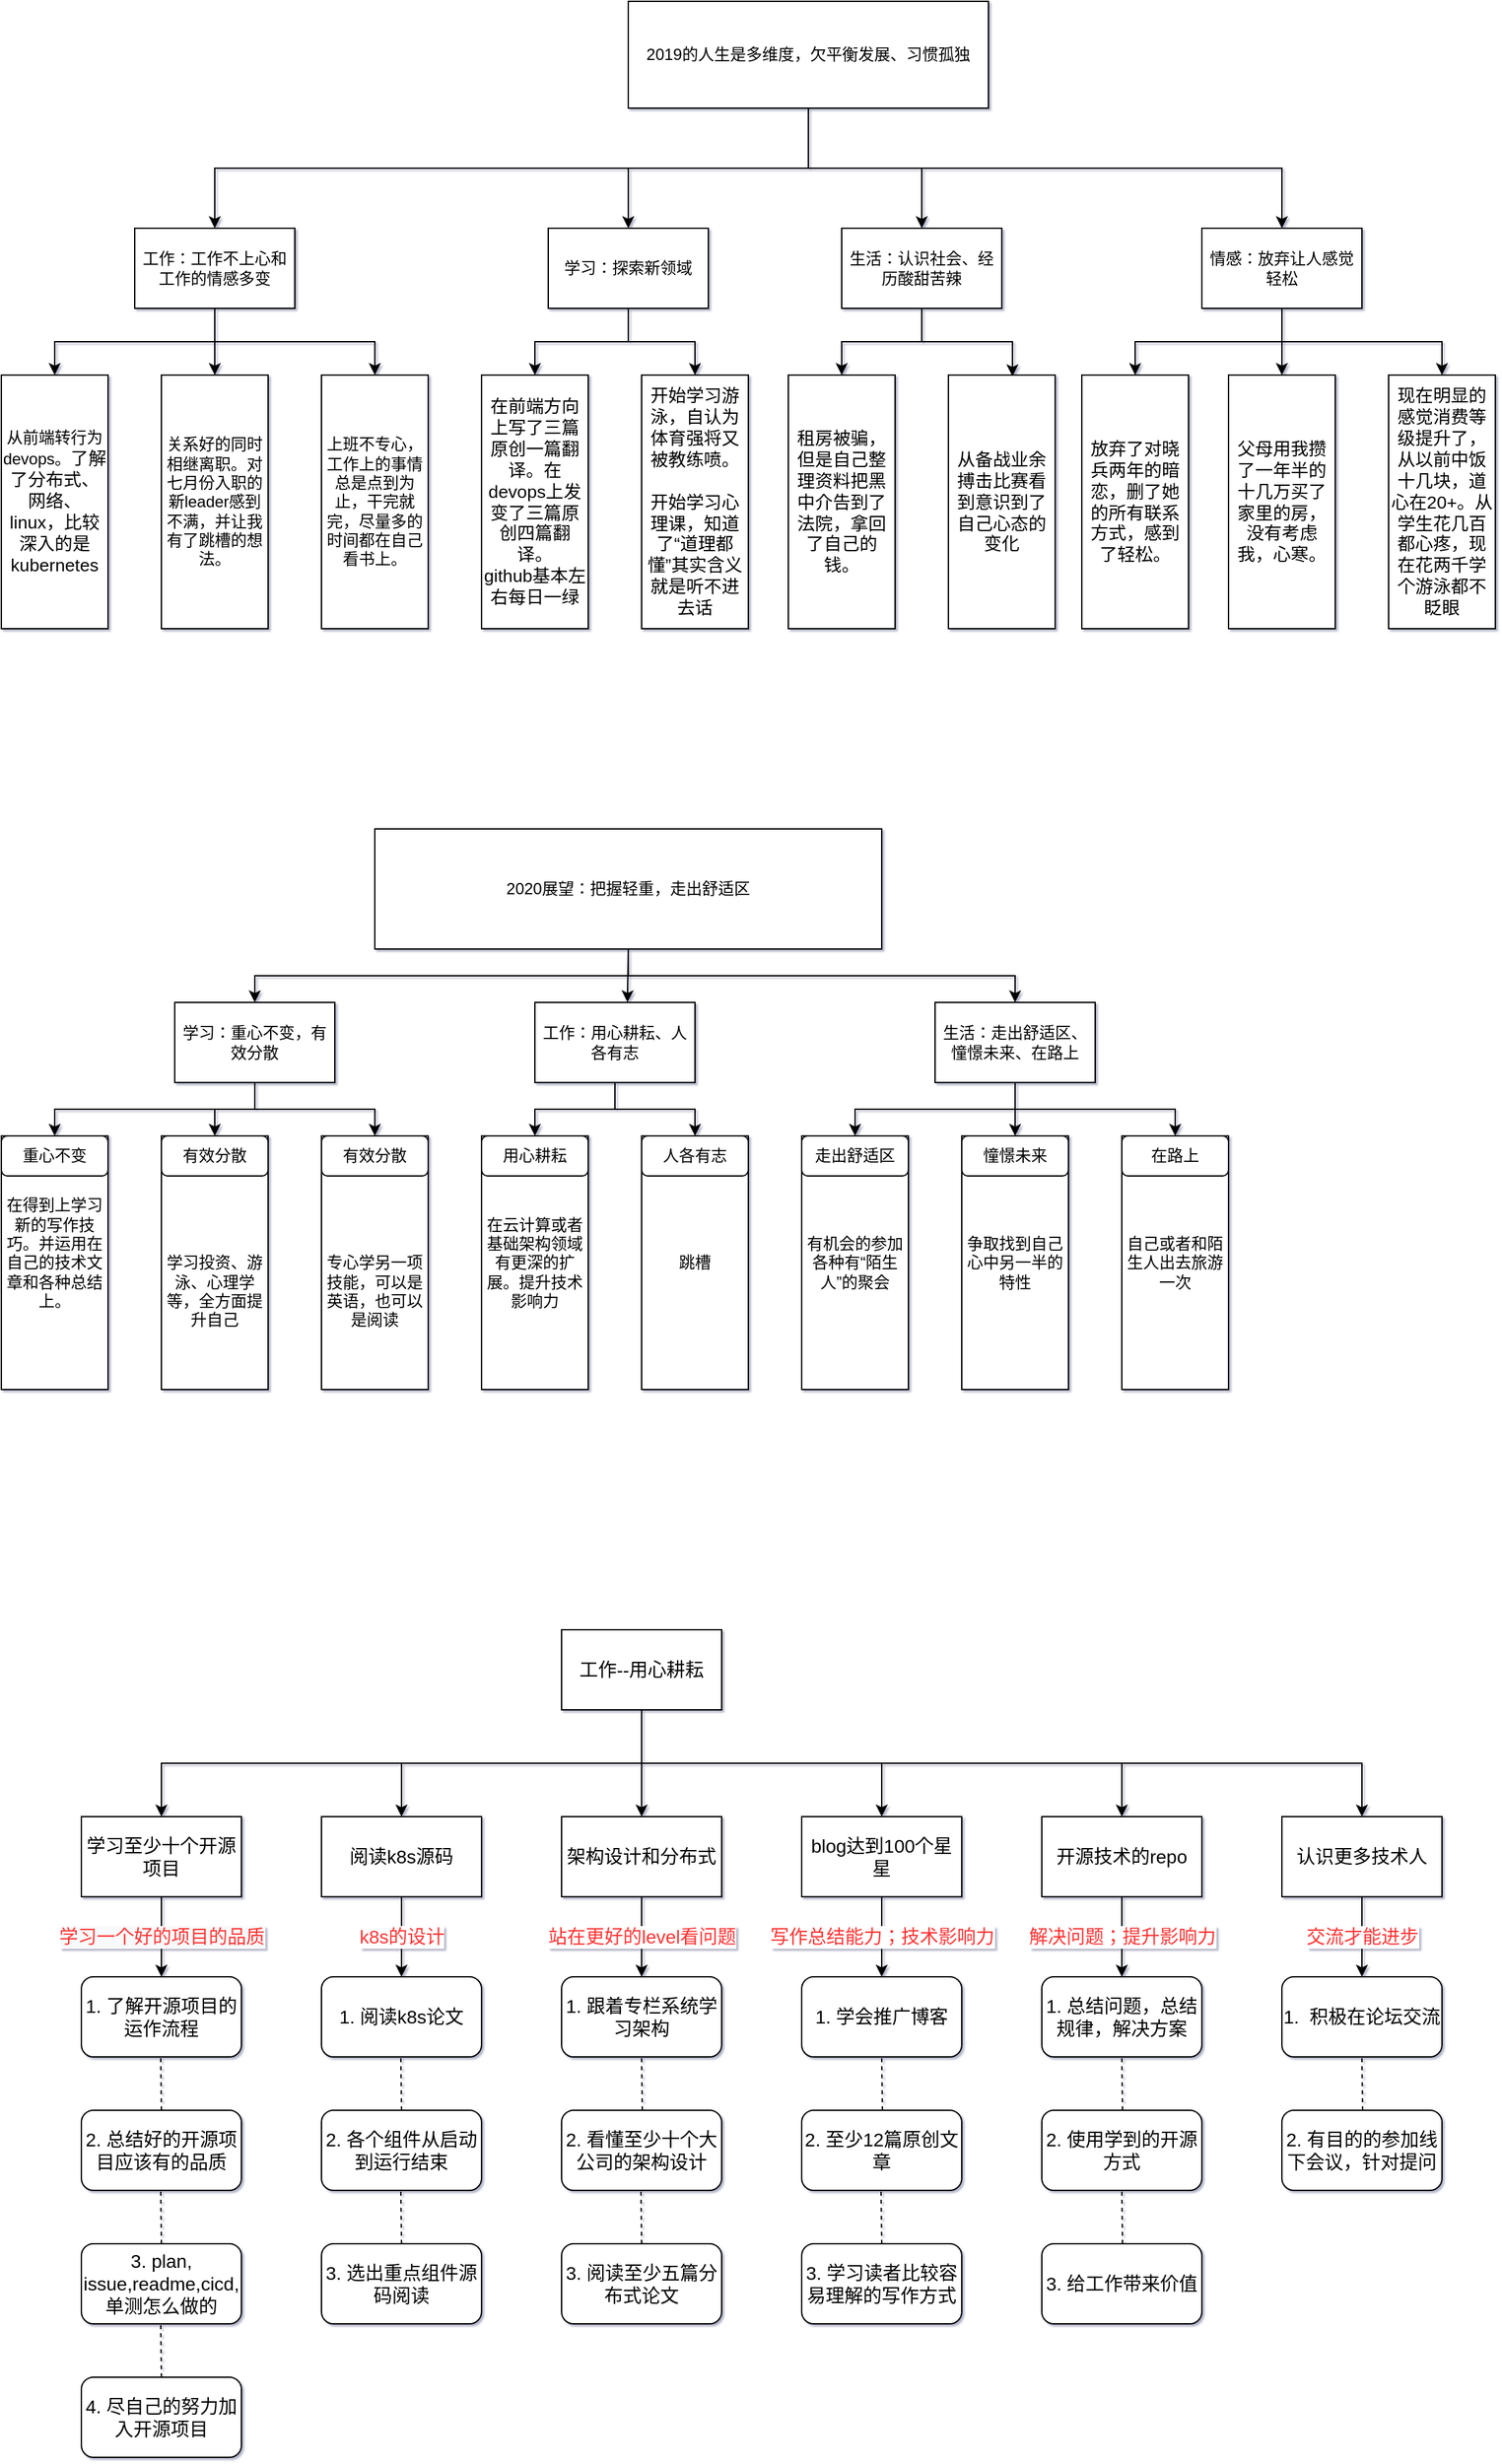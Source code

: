 <mxfile version="12.5.1" type="github">
  <diagram id="yfRqVsXLEQVJtWVrE4aE" name="第 1 页">
    <mxGraphModel dx="1506" dy="702" grid="0" gridSize="10" guides="1" tooltips="1" connect="1" arrows="1" fold="1" page="0" pageScale="1" pageWidth="827" pageHeight="1169" background="none" math="0" shadow="1">
      <root>
        <mxCell id="0"/>
        <mxCell id="1" parent="0"/>
        <mxCell id="6dMx5kK0GIaUFnze7Xp3-11" style="edgeStyle=orthogonalEdgeStyle;rounded=0;orthogonalLoop=1;jettySize=auto;html=1;exitX=0.5;exitY=1;exitDx=0;exitDy=0;" parent="1" source="6dMx5kK0GIaUFnze7Xp3-1" target="6dMx5kK0GIaUFnze7Xp3-3" edge="1">
          <mxGeometry relative="1" as="geometry"/>
        </mxCell>
        <mxCell id="6dMx5kK0GIaUFnze7Xp3-12" style="edgeStyle=orthogonalEdgeStyle;rounded=0;orthogonalLoop=1;jettySize=auto;html=1;exitX=0.5;exitY=1;exitDx=0;exitDy=0;entryX=0.5;entryY=0;entryDx=0;entryDy=0;" parent="1" source="6dMx5kK0GIaUFnze7Xp3-1" target="6dMx5kK0GIaUFnze7Xp3-4" edge="1">
          <mxGeometry relative="1" as="geometry"/>
        </mxCell>
        <mxCell id="6dMx5kK0GIaUFnze7Xp3-13" style="edgeStyle=orthogonalEdgeStyle;rounded=0;orthogonalLoop=1;jettySize=auto;html=1;exitX=0.5;exitY=1;exitDx=0;exitDy=0;entryX=0.5;entryY=0;entryDx=0;entryDy=0;" parent="1" source="6dMx5kK0GIaUFnze7Xp3-1" target="6dMx5kK0GIaUFnze7Xp3-5" edge="1">
          <mxGeometry relative="1" as="geometry"/>
        </mxCell>
        <mxCell id="6dMx5kK0GIaUFnze7Xp3-24" style="edgeStyle=orthogonalEdgeStyle;rounded=0;orthogonalLoop=1;jettySize=auto;html=1;exitX=0.5;exitY=1;exitDx=0;exitDy=0;" parent="1" source="6dMx5kK0GIaUFnze7Xp3-1" target="6dMx5kK0GIaUFnze7Xp3-2" edge="1">
          <mxGeometry relative="1" as="geometry"/>
        </mxCell>
        <mxCell id="6dMx5kK0GIaUFnze7Xp3-1" value="2019的人生是多维度，欠平衡发展、习惯孤独" style="rounded=0;whiteSpace=wrap;html=1;" parent="1" vertex="1">
          <mxGeometry x="270" y="80" width="270" height="80" as="geometry"/>
        </mxCell>
        <mxCell id="6dMx5kK0GIaUFnze7Xp3-25" style="edgeStyle=orthogonalEdgeStyle;rounded=0;orthogonalLoop=1;jettySize=auto;html=1;exitX=0.5;exitY=1;exitDx=0;exitDy=0;entryX=0.5;entryY=0;entryDx=0;entryDy=0;" parent="1" source="6dMx5kK0GIaUFnze7Xp3-2" target="6dMx5kK0GIaUFnze7Xp3-14" edge="1">
          <mxGeometry relative="1" as="geometry"/>
        </mxCell>
        <mxCell id="6dMx5kK0GIaUFnze7Xp3-26" style="edgeStyle=orthogonalEdgeStyle;rounded=0;orthogonalLoop=1;jettySize=auto;html=1;exitX=0.5;exitY=1;exitDx=0;exitDy=0;entryX=0.5;entryY=0;entryDx=0;entryDy=0;" parent="1" source="6dMx5kK0GIaUFnze7Xp3-2" target="6dMx5kK0GIaUFnze7Xp3-16" edge="1">
          <mxGeometry relative="1" as="geometry"/>
        </mxCell>
        <mxCell id="6dMx5kK0GIaUFnze7Xp3-27" style="edgeStyle=orthogonalEdgeStyle;rounded=0;orthogonalLoop=1;jettySize=auto;html=1;exitX=0.5;exitY=1;exitDx=0;exitDy=0;entryX=0.5;entryY=0;entryDx=0;entryDy=0;" parent="1" source="6dMx5kK0GIaUFnze7Xp3-2" target="6dMx5kK0GIaUFnze7Xp3-17" edge="1">
          <mxGeometry relative="1" as="geometry"/>
        </mxCell>
        <mxCell id="6dMx5kK0GIaUFnze7Xp3-2" value="工作：工作不上心和工作的情感多变" style="rounded=0;whiteSpace=wrap;html=1;" parent="1" vertex="1">
          <mxGeometry x="-100" y="250" width="120" height="60" as="geometry"/>
        </mxCell>
        <mxCell id="6dMx5kK0GIaUFnze7Xp3-28" style="edgeStyle=orthogonalEdgeStyle;rounded=0;orthogonalLoop=1;jettySize=auto;html=1;exitX=0.5;exitY=1;exitDx=0;exitDy=0;entryX=0.5;entryY=0;entryDx=0;entryDy=0;" parent="1" source="6dMx5kK0GIaUFnze7Xp3-3" target="6dMx5kK0GIaUFnze7Xp3-22" edge="1">
          <mxGeometry relative="1" as="geometry"/>
        </mxCell>
        <mxCell id="6dMx5kK0GIaUFnze7Xp3-29" style="edgeStyle=orthogonalEdgeStyle;rounded=0;orthogonalLoop=1;jettySize=auto;html=1;exitX=0.5;exitY=1;exitDx=0;exitDy=0;entryX=0.5;entryY=0;entryDx=0;entryDy=0;" parent="1" source="6dMx5kK0GIaUFnze7Xp3-3" target="6dMx5kK0GIaUFnze7Xp3-23" edge="1">
          <mxGeometry relative="1" as="geometry"/>
        </mxCell>
        <mxCell id="6dMx5kK0GIaUFnze7Xp3-3" value="学习：探索新领域" style="rounded=0;whiteSpace=wrap;html=1;" parent="1" vertex="1">
          <mxGeometry x="210" y="250" width="120" height="60" as="geometry"/>
        </mxCell>
        <mxCell id="6dMx5kK0GIaUFnze7Xp3-32" style="edgeStyle=orthogonalEdgeStyle;rounded=0;orthogonalLoop=1;jettySize=auto;html=1;exitX=0.5;exitY=1;exitDx=0;exitDy=0;entryX=0.5;entryY=0;entryDx=0;entryDy=0;" parent="1" source="6dMx5kK0GIaUFnze7Xp3-4" target="6dMx5kK0GIaUFnze7Xp3-30" edge="1">
          <mxGeometry relative="1" as="geometry"/>
        </mxCell>
        <mxCell id="6dMx5kK0GIaUFnze7Xp3-33" style="edgeStyle=orthogonalEdgeStyle;rounded=0;orthogonalLoop=1;jettySize=auto;html=1;exitX=0.5;exitY=1;exitDx=0;exitDy=0;entryX=0.6;entryY=0.005;entryDx=0;entryDy=0;entryPerimeter=0;" parent="1" source="6dMx5kK0GIaUFnze7Xp3-4" target="6dMx5kK0GIaUFnze7Xp3-31" edge="1">
          <mxGeometry relative="1" as="geometry"/>
        </mxCell>
        <mxCell id="6dMx5kK0GIaUFnze7Xp3-4" value="生活：认识社会、经历酸甜苦辣" style="rounded=0;whiteSpace=wrap;html=1;" parent="1" vertex="1">
          <mxGeometry x="430" y="250" width="120" height="60" as="geometry"/>
        </mxCell>
        <mxCell id="6dMx5kK0GIaUFnze7Xp3-37" style="edgeStyle=orthogonalEdgeStyle;rounded=0;orthogonalLoop=1;jettySize=auto;html=1;exitX=0.5;exitY=1;exitDx=0;exitDy=0;" parent="1" source="6dMx5kK0GIaUFnze7Xp3-5" target="6dMx5kK0GIaUFnze7Xp3-34" edge="1">
          <mxGeometry relative="1" as="geometry"/>
        </mxCell>
        <mxCell id="6dMx5kK0GIaUFnze7Xp3-38" style="edgeStyle=orthogonalEdgeStyle;rounded=0;orthogonalLoop=1;jettySize=auto;html=1;exitX=0.5;exitY=1;exitDx=0;exitDy=0;entryX=0.5;entryY=0;entryDx=0;entryDy=0;" parent="1" source="6dMx5kK0GIaUFnze7Xp3-5" target="6dMx5kK0GIaUFnze7Xp3-35" edge="1">
          <mxGeometry relative="1" as="geometry"/>
        </mxCell>
        <mxCell id="6dMx5kK0GIaUFnze7Xp3-39" style="edgeStyle=orthogonalEdgeStyle;rounded=0;orthogonalLoop=1;jettySize=auto;html=1;exitX=0.5;exitY=1;exitDx=0;exitDy=0;" parent="1" source="6dMx5kK0GIaUFnze7Xp3-5" target="6dMx5kK0GIaUFnze7Xp3-36" edge="1">
          <mxGeometry relative="1" as="geometry"/>
        </mxCell>
        <mxCell id="6dMx5kK0GIaUFnze7Xp3-5" value="情感：放弃让人感觉轻松" style="rounded=0;whiteSpace=wrap;html=1;" parent="1" vertex="1">
          <mxGeometry x="700" y="250" width="120" height="60" as="geometry"/>
        </mxCell>
        <mxCell id="6dMx5kK0GIaUFnze7Xp3-14" value="从前端转行为devops。&lt;span style=&quot;font-size: 13.333px&quot;&gt;了解了分布式、网络、linux，比较深入的是kubernetes&lt;/span&gt;" style="rounded=0;whiteSpace=wrap;html=1;" parent="1" vertex="1">
          <mxGeometry x="-200" y="360" width="80" height="190" as="geometry"/>
        </mxCell>
        <mxCell id="6dMx5kK0GIaUFnze7Xp3-16" value="关系好的同时相继离职。对七月份入职的新leader感到不满，并让我有了跳槽的想法。" style="rounded=0;whiteSpace=wrap;html=1;" parent="1" vertex="1">
          <mxGeometry x="-80" y="360" width="80" height="190" as="geometry"/>
        </mxCell>
        <mxCell id="6dMx5kK0GIaUFnze7Xp3-17" value="上班不专心，工作上的事情总是点到为止，干完就完，尽量多的时间都在自己看书上。" style="rounded=0;whiteSpace=wrap;html=1;" parent="1" vertex="1">
          <mxGeometry x="40" y="360" width="80" height="190" as="geometry"/>
        </mxCell>
        <mxCell id="6dMx5kK0GIaUFnze7Xp3-22" value="&lt;span style=&quot;font-size: 13.333px&quot;&gt;在前端方向上写了三篇原创一篇翻译。在devops上发变了三篇原创四篇翻译。&lt;br&gt;github基本左右每日一绿&lt;br&gt;&lt;/span&gt;" style="rounded=0;whiteSpace=wrap;html=1;" parent="1" vertex="1">
          <mxGeometry x="160" y="360" width="80" height="190" as="geometry"/>
        </mxCell>
        <mxCell id="6dMx5kK0GIaUFnze7Xp3-23" value="&lt;span style=&quot;font-size: 13.333px&quot;&gt;开始学习游泳，自认为体育强将又被教练喷。&lt;br&gt;&lt;br&gt;开始学习心理课，知道了“道理都懂”其实含义就是听不进去话&lt;br&gt;&lt;/span&gt;" style="rounded=0;whiteSpace=wrap;html=1;" parent="1" vertex="1">
          <mxGeometry x="280" y="360" width="80" height="190" as="geometry"/>
        </mxCell>
        <mxCell id="6dMx5kK0GIaUFnze7Xp3-30" value="&lt;span style=&quot;font-size: 13.333px&quot;&gt;租房被骗，但是自己整理资料把黑中介告到了法院，拿回了自己的钱。&lt;br&gt;&lt;/span&gt;" style="rounded=0;whiteSpace=wrap;html=1;" parent="1" vertex="1">
          <mxGeometry x="390" y="360" width="80" height="190" as="geometry"/>
        </mxCell>
        <mxCell id="6dMx5kK0GIaUFnze7Xp3-31" value="&lt;span style=&quot;font-size: 13.333px&quot;&gt;从备战业余搏击比赛看到意识到了自己心态的变化&lt;br&gt;&lt;/span&gt;" style="rounded=0;whiteSpace=wrap;html=1;" parent="1" vertex="1">
          <mxGeometry x="510" y="360" width="80" height="190" as="geometry"/>
        </mxCell>
        <mxCell id="6dMx5kK0GIaUFnze7Xp3-34" value="&lt;span style=&quot;font-size: 13.333px&quot;&gt;放弃了对晓兵两年的暗恋，删了她的所有联系方式，感到了轻松。&lt;br&gt;&lt;/span&gt;" style="rounded=0;whiteSpace=wrap;html=1;" parent="1" vertex="1">
          <mxGeometry x="610" y="360" width="80" height="190" as="geometry"/>
        </mxCell>
        <mxCell id="6dMx5kK0GIaUFnze7Xp3-35" value="&lt;span style=&quot;font-size: 13.333px&quot;&gt;父母用我攒了一年半的十几万买了家里的房，没有考虑我，心寒。&lt;br&gt;&lt;/span&gt;" style="rounded=0;whiteSpace=wrap;html=1;" parent="1" vertex="1">
          <mxGeometry x="720" y="360" width="80" height="190" as="geometry"/>
        </mxCell>
        <mxCell id="6dMx5kK0GIaUFnze7Xp3-36" value="&lt;span style=&quot;font-size: 13.333px&quot;&gt;现在明显的感觉消费等级提升了，从以前中饭十几块，道心在20+。从学生花几百都心疼，现在花两千学个游泳都不眨眼&lt;br&gt;&lt;/span&gt;" style="rounded=0;whiteSpace=wrap;html=1;" parent="1" vertex="1">
          <mxGeometry x="840" y="360" width="80" height="190" as="geometry"/>
        </mxCell>
        <mxCell id="6dMx5kK0GIaUFnze7Xp3-72" style="edgeStyle=orthogonalEdgeStyle;rounded=0;orthogonalLoop=1;jettySize=auto;html=1;exitX=0.5;exitY=1;exitDx=0;exitDy=0;entryX=0.5;entryY=0;entryDx=0;entryDy=0;" parent="1" source="6dMx5kK0GIaUFnze7Xp3-40" target="6dMx5kK0GIaUFnze7Xp3-42" edge="1">
          <mxGeometry relative="1" as="geometry"/>
        </mxCell>
        <mxCell id="6dMx5kK0GIaUFnze7Xp3-73" style="edgeStyle=orthogonalEdgeStyle;rounded=0;orthogonalLoop=1;jettySize=auto;html=1;exitX=0.5;exitY=1;exitDx=0;exitDy=0;entryX=0.578;entryY=-0.002;entryDx=0;entryDy=0;entryPerimeter=0;" parent="1" source="6dMx5kK0GIaUFnze7Xp3-40" target="6dMx5kK0GIaUFnze7Xp3-57" edge="1">
          <mxGeometry relative="1" as="geometry"/>
        </mxCell>
        <mxCell id="6dMx5kK0GIaUFnze7Xp3-74" style="edgeStyle=orthogonalEdgeStyle;rounded=0;orthogonalLoop=1;jettySize=auto;html=1;exitX=0.5;exitY=1;exitDx=0;exitDy=0;" parent="1" source="6dMx5kK0GIaUFnze7Xp3-40" target="6dMx5kK0GIaUFnze7Xp3-62" edge="1">
          <mxGeometry relative="1" as="geometry"/>
        </mxCell>
        <mxCell id="6dMx5kK0GIaUFnze7Xp3-40" value="2020展望：把握轻重，走出舒适区" style="rounded=0;whiteSpace=wrap;html=1;" parent="1" vertex="1">
          <mxGeometry x="80" y="700" width="380" height="90" as="geometry"/>
        </mxCell>
        <mxCell id="6dMx5kK0GIaUFnze7Xp3-54" style="edgeStyle=orthogonalEdgeStyle;rounded=0;orthogonalLoop=1;jettySize=auto;html=1;exitX=0.5;exitY=1;exitDx=0;exitDy=0;entryX=0.5;entryY=0;entryDx=0;entryDy=0;" parent="1" source="6dMx5kK0GIaUFnze7Xp3-42" target="6dMx5kK0GIaUFnze7Xp3-46" edge="1">
          <mxGeometry relative="1" as="geometry"/>
        </mxCell>
        <mxCell id="6dMx5kK0GIaUFnze7Xp3-55" style="edgeStyle=orthogonalEdgeStyle;rounded=0;orthogonalLoop=1;jettySize=auto;html=1;exitX=0.5;exitY=1;exitDx=0;exitDy=0;" parent="1" source="6dMx5kK0GIaUFnze7Xp3-42" target="6dMx5kK0GIaUFnze7Xp3-49" edge="1">
          <mxGeometry relative="1" as="geometry"/>
        </mxCell>
        <mxCell id="6dMx5kK0GIaUFnze7Xp3-56" style="edgeStyle=orthogonalEdgeStyle;rounded=0;orthogonalLoop=1;jettySize=auto;html=1;exitX=0.5;exitY=1;exitDx=0;exitDy=0;entryX=0.5;entryY=0;entryDx=0;entryDy=0;" parent="1" source="6dMx5kK0GIaUFnze7Xp3-42" target="6dMx5kK0GIaUFnze7Xp3-51" edge="1">
          <mxGeometry relative="1" as="geometry"/>
        </mxCell>
        <mxCell id="6dMx5kK0GIaUFnze7Xp3-42" value="学习：重心不变，有效分散" style="rounded=0;whiteSpace=wrap;html=1;" parent="1" vertex="1">
          <mxGeometry x="-70" y="830" width="120" height="60" as="geometry"/>
        </mxCell>
        <mxCell id="6dMx5kK0GIaUFnze7Xp3-43" value="在云计算或者基础架构领域有更深的扩展。提升技术影响力" style="rounded=0;whiteSpace=wrap;html=1;" parent="1" vertex="1">
          <mxGeometry x="160" y="930" width="80" height="190" as="geometry"/>
        </mxCell>
        <mxCell id="6dMx5kK0GIaUFnze7Xp3-44" value="在得到上学习新的写作技巧。并运用在自己的技术文章和各种总结上。&lt;br&gt;&lt;br&gt;" style="rounded=0;whiteSpace=wrap;html=1;" parent="1" vertex="1">
          <mxGeometry x="-200" y="930" width="80" height="190" as="geometry"/>
        </mxCell>
        <mxCell id="6dMx5kK0GIaUFnze7Xp3-45" value="用心耕耘" style="rounded=1;whiteSpace=wrap;html=1;" parent="1" vertex="1">
          <mxGeometry x="160" y="930" width="80" height="30" as="geometry"/>
        </mxCell>
        <mxCell id="6dMx5kK0GIaUFnze7Xp3-46" value="重心不变" style="rounded=1;whiteSpace=wrap;html=1;" parent="1" vertex="1">
          <mxGeometry x="-200" y="930" width="80" height="30" as="geometry"/>
        </mxCell>
        <mxCell id="6dMx5kK0GIaUFnze7Xp3-47" value="&lt;br&gt;&lt;br&gt;&lt;br&gt;学习投资、游泳、心理学等，全方面提升自己" style="rounded=0;whiteSpace=wrap;html=1;" parent="1" vertex="1">
          <mxGeometry x="-80" y="930" width="80" height="190" as="geometry"/>
        </mxCell>
        <mxCell id="6dMx5kK0GIaUFnze7Xp3-49" value="有效分散" style="rounded=1;whiteSpace=wrap;html=1;" parent="1" vertex="1">
          <mxGeometry x="-80" y="930" width="80" height="30" as="geometry"/>
        </mxCell>
        <mxCell id="6dMx5kK0GIaUFnze7Xp3-50" value="&lt;br&gt;&lt;br&gt;&lt;br&gt;专心学另一项技能，可以是英语，也可以是阅读" style="rounded=0;whiteSpace=wrap;html=1;" parent="1" vertex="1">
          <mxGeometry x="40" y="930" width="80" height="190" as="geometry"/>
        </mxCell>
        <mxCell id="6dMx5kK0GIaUFnze7Xp3-51" value="有效分散" style="rounded=1;whiteSpace=wrap;html=1;" parent="1" vertex="1">
          <mxGeometry x="40" y="930" width="80" height="30" as="geometry"/>
        </mxCell>
        <mxCell id="6dMx5kK0GIaUFnze7Xp3-60" style="edgeStyle=orthogonalEdgeStyle;rounded=0;orthogonalLoop=1;jettySize=auto;html=1;exitX=0.5;exitY=1;exitDx=0;exitDy=0;entryX=0.5;entryY=0;entryDx=0;entryDy=0;" parent="1" source="6dMx5kK0GIaUFnze7Xp3-57" target="6dMx5kK0GIaUFnze7Xp3-45" edge="1">
          <mxGeometry relative="1" as="geometry"/>
        </mxCell>
        <mxCell id="6dMx5kK0GIaUFnze7Xp3-61" style="edgeStyle=orthogonalEdgeStyle;rounded=0;orthogonalLoop=1;jettySize=auto;html=1;exitX=0.5;exitY=1;exitDx=0;exitDy=0;entryX=0.5;entryY=0;entryDx=0;entryDy=0;" parent="1" source="6dMx5kK0GIaUFnze7Xp3-57" target="6dMx5kK0GIaUFnze7Xp3-59" edge="1">
          <mxGeometry relative="1" as="geometry"/>
        </mxCell>
        <mxCell id="6dMx5kK0GIaUFnze7Xp3-57" value="工作：用心耕耘、人各有志" style="rounded=0;whiteSpace=wrap;html=1;" parent="1" vertex="1">
          <mxGeometry x="200" y="830" width="120" height="60" as="geometry"/>
        </mxCell>
        <mxCell id="6dMx5kK0GIaUFnze7Xp3-58" value="跳槽" style="rounded=0;whiteSpace=wrap;html=1;" parent="1" vertex="1">
          <mxGeometry x="280" y="930" width="80" height="190" as="geometry"/>
        </mxCell>
        <mxCell id="6dMx5kK0GIaUFnze7Xp3-59" value="人各有志" style="rounded=1;whiteSpace=wrap;html=1;" parent="1" vertex="1">
          <mxGeometry x="280" y="930" width="80" height="30" as="geometry"/>
        </mxCell>
        <mxCell id="6dMx5kK0GIaUFnze7Xp3-69" style="edgeStyle=orthogonalEdgeStyle;rounded=0;orthogonalLoop=1;jettySize=auto;html=1;exitX=0.5;exitY=1;exitDx=0;exitDy=0;entryX=0.5;entryY=0;entryDx=0;entryDy=0;" parent="1" source="6dMx5kK0GIaUFnze7Xp3-62" target="6dMx5kK0GIaUFnze7Xp3-64" edge="1">
          <mxGeometry relative="1" as="geometry"/>
        </mxCell>
        <mxCell id="6dMx5kK0GIaUFnze7Xp3-70" style="edgeStyle=orthogonalEdgeStyle;rounded=0;orthogonalLoop=1;jettySize=auto;html=1;exitX=0.5;exitY=1;exitDx=0;exitDy=0;entryX=0.5;entryY=0;entryDx=0;entryDy=0;" parent="1" source="6dMx5kK0GIaUFnze7Xp3-62" target="6dMx5kK0GIaUFnze7Xp3-66" edge="1">
          <mxGeometry relative="1" as="geometry"/>
        </mxCell>
        <mxCell id="6dMx5kK0GIaUFnze7Xp3-71" style="edgeStyle=orthogonalEdgeStyle;rounded=0;orthogonalLoop=1;jettySize=auto;html=1;exitX=0.5;exitY=1;exitDx=0;exitDy=0;entryX=0.5;entryY=0;entryDx=0;entryDy=0;" parent="1" source="6dMx5kK0GIaUFnze7Xp3-62" target="6dMx5kK0GIaUFnze7Xp3-68" edge="1">
          <mxGeometry relative="1" as="geometry"/>
        </mxCell>
        <mxCell id="6dMx5kK0GIaUFnze7Xp3-62" value="生活：走出舒适区、憧憬未来、在路上" style="rounded=0;whiteSpace=wrap;html=1;" parent="1" vertex="1">
          <mxGeometry x="500" y="830" width="120" height="60" as="geometry"/>
        </mxCell>
        <mxCell id="6dMx5kK0GIaUFnze7Xp3-63" value="有机会的参加各种有“陌生人”的聚会" style="rounded=0;whiteSpace=wrap;html=1;" parent="1" vertex="1">
          <mxGeometry x="400" y="930" width="80" height="190" as="geometry"/>
        </mxCell>
        <mxCell id="6dMx5kK0GIaUFnze7Xp3-64" value="走出舒适区" style="rounded=1;whiteSpace=wrap;html=1;" parent="1" vertex="1">
          <mxGeometry x="400" y="930" width="80" height="30" as="geometry"/>
        </mxCell>
        <mxCell id="6dMx5kK0GIaUFnze7Xp3-65" value="争取找到自己心中另一半的特性" style="rounded=0;whiteSpace=wrap;html=1;" parent="1" vertex="1">
          <mxGeometry x="520" y="930" width="80" height="190" as="geometry"/>
        </mxCell>
        <mxCell id="6dMx5kK0GIaUFnze7Xp3-66" value="憧憬未来" style="rounded=1;whiteSpace=wrap;html=1;" parent="1" vertex="1">
          <mxGeometry x="520" y="930" width="80" height="30" as="geometry"/>
        </mxCell>
        <mxCell id="6dMx5kK0GIaUFnze7Xp3-67" value="自己或者和陌生人出去旅游一次" style="rounded=0;whiteSpace=wrap;html=1;" parent="1" vertex="1">
          <mxGeometry x="640" y="930" width="80" height="190" as="geometry"/>
        </mxCell>
        <mxCell id="6dMx5kK0GIaUFnze7Xp3-68" value="在路上" style="rounded=1;whiteSpace=wrap;html=1;" parent="1" vertex="1">
          <mxGeometry x="640" y="930" width="80" height="30" as="geometry"/>
        </mxCell>
        <mxCell id="kKdN2PcBnw4xSmhmogrB-10" style="edgeStyle=orthogonalEdgeStyle;rounded=0;orthogonalLoop=1;jettySize=auto;html=1;exitX=0.5;exitY=1;exitDx=0;exitDy=0;fontSize=14;" edge="1" parent="1" source="kKdN2PcBnw4xSmhmogrB-1" target="kKdN2PcBnw4xSmhmogrB-2">
          <mxGeometry relative="1" as="geometry"/>
        </mxCell>
        <mxCell id="kKdN2PcBnw4xSmhmogrB-11" style="edgeStyle=orthogonalEdgeStyle;rounded=0;orthogonalLoop=1;jettySize=auto;html=1;exitX=0.5;exitY=1;exitDx=0;exitDy=0;entryX=0.5;entryY=0;entryDx=0;entryDy=0;fontSize=14;" edge="1" parent="1" source="kKdN2PcBnw4xSmhmogrB-1" target="kKdN2PcBnw4xSmhmogrB-3">
          <mxGeometry relative="1" as="geometry"/>
        </mxCell>
        <mxCell id="kKdN2PcBnw4xSmhmogrB-12" style="edgeStyle=orthogonalEdgeStyle;rounded=0;orthogonalLoop=1;jettySize=auto;html=1;entryX=0.5;entryY=0;entryDx=0;entryDy=0;fontSize=14;" edge="1" parent="1" source="kKdN2PcBnw4xSmhmogrB-1" target="kKdN2PcBnw4xSmhmogrB-4">
          <mxGeometry relative="1" as="geometry"/>
        </mxCell>
        <mxCell id="kKdN2PcBnw4xSmhmogrB-13" style="edgeStyle=orthogonalEdgeStyle;rounded=0;orthogonalLoop=1;jettySize=auto;html=1;entryX=0.5;entryY=0;entryDx=0;entryDy=0;fontSize=14;" edge="1" parent="1" source="kKdN2PcBnw4xSmhmogrB-1" target="kKdN2PcBnw4xSmhmogrB-6">
          <mxGeometry relative="1" as="geometry">
            <Array as="points">
              <mxPoint x="280" y="1400"/>
              <mxPoint x="460" y="1400"/>
            </Array>
          </mxGeometry>
        </mxCell>
        <mxCell id="kKdN2PcBnw4xSmhmogrB-14" style="edgeStyle=orthogonalEdgeStyle;rounded=0;orthogonalLoop=1;jettySize=auto;html=1;exitX=0.5;exitY=1;exitDx=0;exitDy=0;fontSize=14;" edge="1" parent="1" source="kKdN2PcBnw4xSmhmogrB-1" target="kKdN2PcBnw4xSmhmogrB-7">
          <mxGeometry relative="1" as="geometry"/>
        </mxCell>
        <mxCell id="kKdN2PcBnw4xSmhmogrB-15" style="edgeStyle=orthogonalEdgeStyle;rounded=0;orthogonalLoop=1;jettySize=auto;html=1;exitX=0.5;exitY=1;exitDx=0;exitDy=0;entryX=0.5;entryY=0;entryDx=0;entryDy=0;fontSize=14;" edge="1" parent="1" source="kKdN2PcBnw4xSmhmogrB-1" target="kKdN2PcBnw4xSmhmogrB-8">
          <mxGeometry relative="1" as="geometry">
            <mxPoint x="730" y="1440" as="targetPoint"/>
          </mxGeometry>
        </mxCell>
        <mxCell id="kKdN2PcBnw4xSmhmogrB-1" value="工作--用心耕耘" style="rounded=0;whiteSpace=wrap;html=1;fontSize=14;" vertex="1" parent="1">
          <mxGeometry x="220" y="1300" width="120" height="60" as="geometry"/>
        </mxCell>
        <mxCell id="kKdN2PcBnw4xSmhmogrB-25" value="&lt;span style=&quot;color: rgb(255, 51, 51); font-size: 14px; background-color: rgb(248, 249, 250);&quot;&gt;学习一个好的项目的品质&lt;/span&gt;" style="edgeStyle=orthogonalEdgeStyle;rounded=0;orthogonalLoop=1;jettySize=auto;html=1;fontSize=14;" edge="1" parent="1" source="kKdN2PcBnw4xSmhmogrB-2" target="kKdN2PcBnw4xSmhmogrB-16">
          <mxGeometry relative="1" as="geometry"/>
        </mxCell>
        <mxCell id="kKdN2PcBnw4xSmhmogrB-2" value="学习至少十个开源项目" style="rounded=0;whiteSpace=wrap;html=1;fontSize=14;" vertex="1" parent="1">
          <mxGeometry x="-140" y="1440" width="120" height="60" as="geometry"/>
        </mxCell>
        <mxCell id="kKdN2PcBnw4xSmhmogrB-29" value="&lt;span style=&quot;color: rgb(255, 51, 51); font-size: 14px;&quot;&gt;k8s的设计&lt;/span&gt;" style="edgeStyle=orthogonalEdgeStyle;rounded=0;orthogonalLoop=1;jettySize=auto;html=1;fontSize=14;" edge="1" parent="1" source="kKdN2PcBnw4xSmhmogrB-3" target="kKdN2PcBnw4xSmhmogrB-26">
          <mxGeometry relative="1" as="geometry"/>
        </mxCell>
        <mxCell id="kKdN2PcBnw4xSmhmogrB-3" value="阅读k8s源码" style="rounded=0;whiteSpace=wrap;html=1;fontSize=14;" vertex="1" parent="1">
          <mxGeometry x="40" y="1440" width="120" height="60" as="geometry"/>
        </mxCell>
        <mxCell id="kKdN2PcBnw4xSmhmogrB-35" value="&lt;span style=&quot;color: rgb(255, 51, 51); font-size: 14px;&quot;&gt;站在更好的level看问题&lt;/span&gt;" style="edgeStyle=orthogonalEdgeStyle;rounded=0;orthogonalLoop=1;jettySize=auto;html=1;fontSize=14;" edge="1" parent="1" source="kKdN2PcBnw4xSmhmogrB-4" target="kKdN2PcBnw4xSmhmogrB-32">
          <mxGeometry relative="1" as="geometry">
            <Array as="points">
              <mxPoint x="280" y="1530"/>
              <mxPoint x="280" y="1530"/>
            </Array>
          </mxGeometry>
        </mxCell>
        <mxCell id="kKdN2PcBnw4xSmhmogrB-4" value="架构设计和分布式" style="rounded=0;whiteSpace=wrap;html=1;fontSize=14;" vertex="1" parent="1">
          <mxGeometry x="220" y="1440" width="120" height="60" as="geometry"/>
        </mxCell>
        <mxCell id="kKdN2PcBnw4xSmhmogrB-41" value="&lt;font color=&quot;#ff3333&quot; style=&quot;font-size: 14px;&quot;&gt;写作总结能力；技术影响力&lt;/font&gt;" style="edgeStyle=orthogonalEdgeStyle;rounded=0;orthogonalLoop=1;jettySize=auto;html=1;fontSize=14;" edge="1" parent="1" source="kKdN2PcBnw4xSmhmogrB-6" target="kKdN2PcBnw4xSmhmogrB-38">
          <mxGeometry relative="1" as="geometry"/>
        </mxCell>
        <mxCell id="kKdN2PcBnw4xSmhmogrB-6" value="blog达到100个星星" style="rounded=0;whiteSpace=wrap;html=1;fontSize=14;" vertex="1" parent="1">
          <mxGeometry x="400" y="1440" width="120" height="60" as="geometry"/>
        </mxCell>
        <mxCell id="kKdN2PcBnw4xSmhmogrB-47" value="&lt;font color=&quot;#ff3333&quot; style=&quot;font-size: 14px;&quot;&gt;解决问题；提升影响力&lt;/font&gt;" style="edgeStyle=orthogonalEdgeStyle;rounded=0;orthogonalLoop=1;jettySize=auto;html=1;fontSize=14;" edge="1" parent="1" source="kKdN2PcBnw4xSmhmogrB-7" target="kKdN2PcBnw4xSmhmogrB-44">
          <mxGeometry relative="1" as="geometry"/>
        </mxCell>
        <mxCell id="kKdN2PcBnw4xSmhmogrB-7" value="开源技术的repo" style="rounded=0;whiteSpace=wrap;html=1;fontSize=14;" vertex="1" parent="1">
          <mxGeometry x="580" y="1440" width="120" height="60" as="geometry"/>
        </mxCell>
        <mxCell id="kKdN2PcBnw4xSmhmogrB-53" value="&lt;font color=&quot;#ff3333&quot; style=&quot;font-size: 14px;&quot;&gt;交流才能进步&lt;/font&gt;" style="edgeStyle=orthogonalEdgeStyle;rounded=0;orthogonalLoop=1;jettySize=auto;html=1;fontSize=14;" edge="1" parent="1" source="kKdN2PcBnw4xSmhmogrB-8" target="kKdN2PcBnw4xSmhmogrB-50">
          <mxGeometry relative="1" as="geometry"/>
        </mxCell>
        <mxCell id="kKdN2PcBnw4xSmhmogrB-8" value="认识更多技术人" style="rounded=0;whiteSpace=wrap;html=1;fontSize=14;" vertex="1" parent="1">
          <mxGeometry x="760" y="1440" width="120" height="60" as="geometry"/>
        </mxCell>
        <mxCell id="kKdN2PcBnw4xSmhmogrB-16" value="1. 了解开源项目的运作流程" style="rounded=1;whiteSpace=wrap;html=1;fontSize=14;" vertex="1" parent="1">
          <mxGeometry x="-140" y="1560" width="120" height="60" as="geometry"/>
        </mxCell>
        <mxCell id="kKdN2PcBnw4xSmhmogrB-17" value="2. 总结好的开源项目应该有的品质" style="rounded=1;whiteSpace=wrap;html=1;fontSize=14;" vertex="1" parent="1">
          <mxGeometry x="-140" y="1660" width="120" height="60" as="geometry"/>
        </mxCell>
        <mxCell id="kKdN2PcBnw4xSmhmogrB-18" value="3. plan, issue,readme,cicd,单测怎么做的" style="rounded=1;whiteSpace=wrap;html=1;fontSize=14;" vertex="1" parent="1">
          <mxGeometry x="-140" y="1760" width="120" height="60" as="geometry"/>
        </mxCell>
        <mxCell id="kKdN2PcBnw4xSmhmogrB-19" value="4. 尽自己的努力加入开源项目" style="rounded=1;whiteSpace=wrap;html=1;fontSize=14;" vertex="1" parent="1">
          <mxGeometry x="-140" y="1860" width="120" height="60" as="geometry"/>
        </mxCell>
        <mxCell id="kKdN2PcBnw4xSmhmogrB-22" value="" style="endArrow=none;html=1;entryX=0.5;entryY=1;entryDx=0;entryDy=0;dashed=1;fontSize=14;" edge="1" parent="1">
          <mxGeometry width="50" height="50" relative="1" as="geometry">
            <mxPoint x="-80" y="1660" as="sourcePoint"/>
            <mxPoint x="-80.5" y="1620" as="targetPoint"/>
          </mxGeometry>
        </mxCell>
        <mxCell id="kKdN2PcBnw4xSmhmogrB-23" value="" style="endArrow=none;html=1;entryX=0.5;entryY=1;entryDx=0;entryDy=0;dashed=1;fontSize=14;" edge="1" parent="1">
          <mxGeometry width="50" height="50" relative="1" as="geometry">
            <mxPoint x="-80" y="1760" as="sourcePoint"/>
            <mxPoint x="-80.5" y="1720" as="targetPoint"/>
          </mxGeometry>
        </mxCell>
        <mxCell id="kKdN2PcBnw4xSmhmogrB-24" value="" style="endArrow=none;html=1;entryX=0.5;entryY=1;entryDx=0;entryDy=0;dashed=1;fontSize=14;" edge="1" parent="1">
          <mxGeometry width="50" height="50" relative="1" as="geometry">
            <mxPoint x="-80" y="1860" as="sourcePoint"/>
            <mxPoint x="-80.5" y="1820" as="targetPoint"/>
          </mxGeometry>
        </mxCell>
        <mxCell id="kKdN2PcBnw4xSmhmogrB-26" value="1. 阅读k8s论文" style="rounded=1;whiteSpace=wrap;html=1;fontSize=14;" vertex="1" parent="1">
          <mxGeometry x="40" y="1560" width="120" height="60" as="geometry"/>
        </mxCell>
        <mxCell id="kKdN2PcBnw4xSmhmogrB-27" value="2. 各个组件从启动到运行结束" style="rounded=1;whiteSpace=wrap;html=1;fontSize=14;" vertex="1" parent="1">
          <mxGeometry x="40" y="1660" width="120" height="60" as="geometry"/>
        </mxCell>
        <mxCell id="kKdN2PcBnw4xSmhmogrB-28" value="3. 选出重点组件源码阅读" style="rounded=1;whiteSpace=wrap;html=1;fontSize=14;" vertex="1" parent="1">
          <mxGeometry x="40" y="1760" width="120" height="60" as="geometry"/>
        </mxCell>
        <mxCell id="kKdN2PcBnw4xSmhmogrB-30" value="" style="endArrow=none;html=1;entryX=0.5;entryY=1;entryDx=0;entryDy=0;dashed=1;fontSize=14;" edge="1" parent="1">
          <mxGeometry width="50" height="50" relative="1" as="geometry">
            <mxPoint x="100" y="1660" as="sourcePoint"/>
            <mxPoint x="99.5" y="1620" as="targetPoint"/>
          </mxGeometry>
        </mxCell>
        <mxCell id="kKdN2PcBnw4xSmhmogrB-31" value="" style="endArrow=none;html=1;entryX=0.5;entryY=1;entryDx=0;entryDy=0;dashed=1;fontSize=14;" edge="1" parent="1">
          <mxGeometry width="50" height="50" relative="1" as="geometry">
            <mxPoint x="100" y="1760" as="sourcePoint"/>
            <mxPoint x="99.5" y="1720" as="targetPoint"/>
          </mxGeometry>
        </mxCell>
        <mxCell id="kKdN2PcBnw4xSmhmogrB-32" value="1. 跟着专栏系统学习架构" style="rounded=1;whiteSpace=wrap;html=1;fontSize=14;" vertex="1" parent="1">
          <mxGeometry x="220" y="1560" width="120" height="60" as="geometry"/>
        </mxCell>
        <mxCell id="kKdN2PcBnw4xSmhmogrB-33" value="2. 看懂至少十个大公司的架构设计" style="rounded=1;whiteSpace=wrap;html=1;fontSize=14;" vertex="1" parent="1">
          <mxGeometry x="220" y="1660" width="120" height="60" as="geometry"/>
        </mxCell>
        <mxCell id="kKdN2PcBnw4xSmhmogrB-34" value="3. 阅读至少五篇分布式论文" style="rounded=1;whiteSpace=wrap;html=1;fontSize=14;" vertex="1" parent="1">
          <mxGeometry x="220" y="1760" width="120" height="60" as="geometry"/>
        </mxCell>
        <mxCell id="kKdN2PcBnw4xSmhmogrB-36" value="" style="endArrow=none;html=1;entryX=0.5;entryY=1;entryDx=0;entryDy=0;dashed=1;fontSize=14;" edge="1" parent="1">
          <mxGeometry width="50" height="50" relative="1" as="geometry">
            <mxPoint x="280.5" y="1660" as="sourcePoint"/>
            <mxPoint x="280" y="1620" as="targetPoint"/>
          </mxGeometry>
        </mxCell>
        <mxCell id="kKdN2PcBnw4xSmhmogrB-37" value="" style="endArrow=none;html=1;entryX=0.5;entryY=1;entryDx=0;entryDy=0;dashed=1;fontSize=14;" edge="1" parent="1">
          <mxGeometry width="50" height="50" relative="1" as="geometry">
            <mxPoint x="280" y="1760" as="sourcePoint"/>
            <mxPoint x="279.5" y="1720" as="targetPoint"/>
          </mxGeometry>
        </mxCell>
        <mxCell id="kKdN2PcBnw4xSmhmogrB-38" value="1. 学会推广博客" style="rounded=1;whiteSpace=wrap;html=1;fontSize=14;" vertex="1" parent="1">
          <mxGeometry x="400" y="1560" width="120" height="60" as="geometry"/>
        </mxCell>
        <mxCell id="kKdN2PcBnw4xSmhmogrB-39" value="2. 至少12篇原创文章" style="rounded=1;whiteSpace=wrap;html=1;fontSize=14;" vertex="1" parent="1">
          <mxGeometry x="400" y="1660" width="120" height="60" as="geometry"/>
        </mxCell>
        <mxCell id="kKdN2PcBnw4xSmhmogrB-40" value="3. 学习读者比较容易理解的写作方式" style="rounded=1;whiteSpace=wrap;html=1;fontSize=14;" vertex="1" parent="1">
          <mxGeometry x="400" y="1760" width="120" height="60" as="geometry"/>
        </mxCell>
        <mxCell id="kKdN2PcBnw4xSmhmogrB-42" value="" style="endArrow=none;html=1;entryX=0.5;entryY=1;entryDx=0;entryDy=0;dashed=1;fontSize=14;" edge="1" parent="1">
          <mxGeometry width="50" height="50" relative="1" as="geometry">
            <mxPoint x="460.5" y="1660" as="sourcePoint"/>
            <mxPoint x="460" y="1620" as="targetPoint"/>
          </mxGeometry>
        </mxCell>
        <mxCell id="kKdN2PcBnw4xSmhmogrB-43" value="" style="endArrow=none;html=1;entryX=0.5;entryY=1;entryDx=0;entryDy=0;dashed=1;fontSize=14;" edge="1" parent="1">
          <mxGeometry width="50" height="50" relative="1" as="geometry">
            <mxPoint x="460" y="1760" as="sourcePoint"/>
            <mxPoint x="459.5" y="1720" as="targetPoint"/>
          </mxGeometry>
        </mxCell>
        <mxCell id="kKdN2PcBnw4xSmhmogrB-44" value="1. 总结问题，总结规律，解决方案" style="rounded=1;whiteSpace=wrap;html=1;fontSize=14;" vertex="1" parent="1">
          <mxGeometry x="580" y="1560" width="120" height="60" as="geometry"/>
        </mxCell>
        <mxCell id="kKdN2PcBnw4xSmhmogrB-45" value="2. 使用学到的开源方式" style="rounded=1;whiteSpace=wrap;html=1;fontSize=14;" vertex="1" parent="1">
          <mxGeometry x="580" y="1660" width="120" height="60" as="geometry"/>
        </mxCell>
        <mxCell id="kKdN2PcBnw4xSmhmogrB-46" value="3. 给工作带来价值" style="rounded=1;whiteSpace=wrap;html=1;fontSize=14;" vertex="1" parent="1">
          <mxGeometry x="580" y="1760" width="120" height="60" as="geometry"/>
        </mxCell>
        <mxCell id="kKdN2PcBnw4xSmhmogrB-48" value="" style="endArrow=none;html=1;entryX=0.5;entryY=1;entryDx=0;entryDy=0;dashed=1;fontSize=14;" edge="1" parent="1">
          <mxGeometry width="50" height="50" relative="1" as="geometry">
            <mxPoint x="640.5" y="1660" as="sourcePoint"/>
            <mxPoint x="640" y="1620" as="targetPoint"/>
          </mxGeometry>
        </mxCell>
        <mxCell id="kKdN2PcBnw4xSmhmogrB-49" value="" style="endArrow=none;html=1;entryX=0.5;entryY=1;entryDx=0;entryDy=0;dashed=1;fontSize=14;" edge="1" parent="1">
          <mxGeometry width="50" height="50" relative="1" as="geometry">
            <mxPoint x="640.5" y="1760" as="sourcePoint"/>
            <mxPoint x="640" y="1720" as="targetPoint"/>
          </mxGeometry>
        </mxCell>
        <mxCell id="kKdN2PcBnw4xSmhmogrB-50" value="1.&amp;nbsp; 积极在论坛交流" style="rounded=1;whiteSpace=wrap;html=1;fontSize=14;" vertex="1" parent="1">
          <mxGeometry x="760" y="1560" width="120" height="60" as="geometry"/>
        </mxCell>
        <mxCell id="kKdN2PcBnw4xSmhmogrB-51" value="2. 有目的的参加线下会议，针对提问" style="rounded=1;whiteSpace=wrap;html=1;fontSize=14;" vertex="1" parent="1">
          <mxGeometry x="760" y="1660" width="120" height="60" as="geometry"/>
        </mxCell>
        <mxCell id="kKdN2PcBnw4xSmhmogrB-54" value="" style="endArrow=none;html=1;entryX=0.5;entryY=1;entryDx=0;entryDy=0;dashed=1;fontSize=14;" edge="1" parent="1">
          <mxGeometry width="50" height="50" relative="1" as="geometry">
            <mxPoint x="820.5" y="1660" as="sourcePoint"/>
            <mxPoint x="820" y="1620" as="targetPoint"/>
          </mxGeometry>
        </mxCell>
      </root>
    </mxGraphModel>
  </diagram>
</mxfile>
